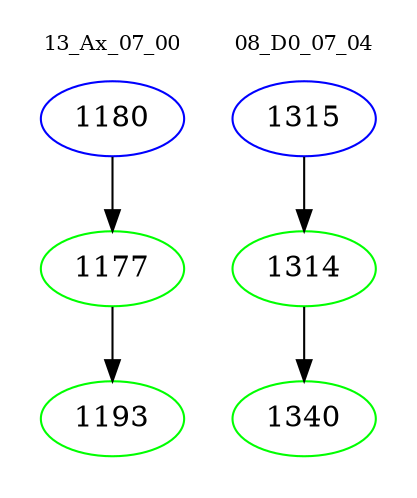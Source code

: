 digraph{
subgraph cluster_0 {
color = white
label = "13_Ax_07_00";
fontsize=10;
T0_1180 [label="1180", color="blue"]
T0_1180 -> T0_1177 [color="black"]
T0_1177 [label="1177", color="green"]
T0_1177 -> T0_1193 [color="black"]
T0_1193 [label="1193", color="green"]
}
subgraph cluster_1 {
color = white
label = "08_D0_07_04";
fontsize=10;
T1_1315 [label="1315", color="blue"]
T1_1315 -> T1_1314 [color="black"]
T1_1314 [label="1314", color="green"]
T1_1314 -> T1_1340 [color="black"]
T1_1340 [label="1340", color="green"]
}
}
